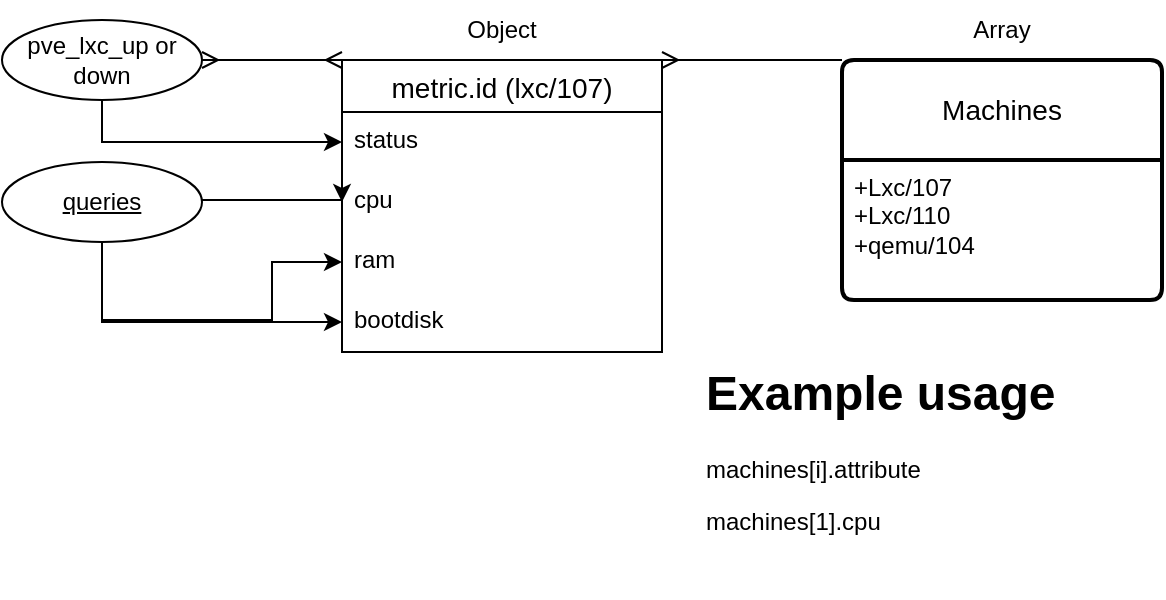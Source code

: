 <mxfile version="26.0.15">
  <diagram id="C5RBs43oDa-KdzZeNtuy" name="Page-1">
    <mxGraphModel dx="952" dy="451" grid="1" gridSize="10" guides="1" tooltips="1" connect="1" arrows="1" fold="1" page="1" pageScale="1" pageWidth="827" pageHeight="1169" math="0" shadow="0">
      <root>
        <mxCell id="WIyWlLk6GJQsqaUBKTNV-0" />
        <mxCell id="WIyWlLk6GJQsqaUBKTNV-1" parent="WIyWlLk6GJQsqaUBKTNV-0" />
        <mxCell id="bnv-jf4RFWucebDONJIt-28" style="edgeStyle=orthogonalEdgeStyle;rounded=0;orthogonalLoop=1;jettySize=auto;html=1;entryX=0;entryY=0.5;entryDx=0;entryDy=0;" edge="1" parent="WIyWlLk6GJQsqaUBKTNV-1" source="bnv-jf4RFWucebDONJIt-11" target="bnv-jf4RFWucebDONJIt-16">
          <mxGeometry relative="1" as="geometry" />
        </mxCell>
        <mxCell id="bnv-jf4RFWucebDONJIt-11" value="pve_lxc_up or down" style="ellipse;whiteSpace=wrap;html=1;align=center;" vertex="1" parent="WIyWlLk6GJQsqaUBKTNV-1">
          <mxGeometry x="20" y="150" width="100" height="40" as="geometry" />
        </mxCell>
        <mxCell id="bnv-jf4RFWucebDONJIt-15" value="metric.id (lxc/107)" style="swimlane;fontStyle=0;childLayout=stackLayout;horizontal=1;startSize=26;horizontalStack=0;resizeParent=1;resizeParentMax=0;resizeLast=0;collapsible=1;marginBottom=0;align=center;fontSize=14;" vertex="1" parent="WIyWlLk6GJQsqaUBKTNV-1">
          <mxGeometry x="190" y="170" width="160" height="146" as="geometry">
            <mxRectangle x="190" y="170" width="150" height="30" as="alternateBounds" />
          </mxGeometry>
        </mxCell>
        <mxCell id="bnv-jf4RFWucebDONJIt-16" value="status" style="text;strokeColor=none;fillColor=none;spacingLeft=4;spacingRight=4;overflow=hidden;rotatable=0;points=[[0,0.5],[1,0.5]];portConstraint=eastwest;fontSize=12;whiteSpace=wrap;html=1;" vertex="1" parent="bnv-jf4RFWucebDONJIt-15">
          <mxGeometry y="26" width="160" height="30" as="geometry" />
        </mxCell>
        <mxCell id="bnv-jf4RFWucebDONJIt-17" value="cpu" style="text;strokeColor=none;fillColor=none;spacingLeft=4;spacingRight=4;overflow=hidden;rotatable=0;points=[[0,0.5],[1,0.5]];portConstraint=eastwest;fontSize=12;whiteSpace=wrap;html=1;" vertex="1" parent="bnv-jf4RFWucebDONJIt-15">
          <mxGeometry y="56" width="160" height="30" as="geometry" />
        </mxCell>
        <mxCell id="bnv-jf4RFWucebDONJIt-18" value="ram" style="text;strokeColor=none;fillColor=none;spacingLeft=4;spacingRight=4;overflow=hidden;rotatable=0;points=[[0,0.5],[1,0.5]];portConstraint=eastwest;fontSize=12;whiteSpace=wrap;html=1;" vertex="1" parent="bnv-jf4RFWucebDONJIt-15">
          <mxGeometry y="86" width="160" height="30" as="geometry" />
        </mxCell>
        <mxCell id="bnv-jf4RFWucebDONJIt-19" value="bootdisk" style="text;strokeColor=none;fillColor=none;spacingLeft=4;spacingRight=4;overflow=hidden;rotatable=0;points=[[0,0.5],[1,0.5]];portConstraint=eastwest;fontSize=12;whiteSpace=wrap;html=1;" vertex="1" parent="bnv-jf4RFWucebDONJIt-15">
          <mxGeometry y="116" width="160" height="30" as="geometry" />
        </mxCell>
        <mxCell id="bnv-jf4RFWucebDONJIt-22" value="" style="edgeStyle=entityRelationEdgeStyle;fontSize=12;html=1;endArrow=ERmany;startArrow=ERmany;rounded=0;entryX=0;entryY=0;entryDx=0;entryDy=0;exitX=1;exitY=0.5;exitDx=0;exitDy=0;" edge="1" parent="WIyWlLk6GJQsqaUBKTNV-1" source="bnv-jf4RFWucebDONJIt-11" target="bnv-jf4RFWucebDONJIt-15">
          <mxGeometry width="100" height="100" relative="1" as="geometry">
            <mxPoint x="40" y="306" as="sourcePoint" />
            <mxPoint x="140" y="206" as="targetPoint" />
          </mxGeometry>
        </mxCell>
        <mxCell id="bnv-jf4RFWucebDONJIt-29" style="edgeStyle=orthogonalEdgeStyle;rounded=0;orthogonalLoop=1;jettySize=auto;html=1;entryX=0;entryY=0.5;entryDx=0;entryDy=0;" edge="1" parent="WIyWlLk6GJQsqaUBKTNV-1" source="bnv-jf4RFWucebDONJIt-24" target="bnv-jf4RFWucebDONJIt-17">
          <mxGeometry relative="1" as="geometry">
            <Array as="points">
              <mxPoint x="190" y="240" />
            </Array>
          </mxGeometry>
        </mxCell>
        <mxCell id="bnv-jf4RFWucebDONJIt-30" style="edgeStyle=orthogonalEdgeStyle;rounded=0;orthogonalLoop=1;jettySize=auto;html=1;entryX=0;entryY=0.5;entryDx=0;entryDy=0;" edge="1" parent="WIyWlLk6GJQsqaUBKTNV-1" source="bnv-jf4RFWucebDONJIt-24" target="bnv-jf4RFWucebDONJIt-18">
          <mxGeometry relative="1" as="geometry">
            <Array as="points">
              <mxPoint x="70" y="300" />
              <mxPoint x="155" y="300" />
              <mxPoint x="155" y="271" />
            </Array>
          </mxGeometry>
        </mxCell>
        <mxCell id="bnv-jf4RFWucebDONJIt-31" style="edgeStyle=orthogonalEdgeStyle;rounded=0;orthogonalLoop=1;jettySize=auto;html=1;entryX=0;entryY=0.5;entryDx=0;entryDy=0;" edge="1" parent="WIyWlLk6GJQsqaUBKTNV-1" source="bnv-jf4RFWucebDONJIt-24" target="bnv-jf4RFWucebDONJIt-19">
          <mxGeometry relative="1" as="geometry">
            <Array as="points">
              <mxPoint x="70" y="301" />
            </Array>
          </mxGeometry>
        </mxCell>
        <mxCell id="bnv-jf4RFWucebDONJIt-24" value="queries" style="ellipse;whiteSpace=wrap;html=1;align=center;fontStyle=4;" vertex="1" parent="WIyWlLk6GJQsqaUBKTNV-1">
          <mxGeometry x="20" y="221" width="100" height="40" as="geometry" />
        </mxCell>
        <mxCell id="bnv-jf4RFWucebDONJIt-32" value="Machines" style="swimlane;childLayout=stackLayout;horizontal=1;startSize=50;horizontalStack=0;rounded=1;fontSize=14;fontStyle=0;strokeWidth=2;resizeParent=0;resizeLast=1;shadow=0;dashed=0;align=center;arcSize=4;whiteSpace=wrap;html=1;" vertex="1" parent="WIyWlLk6GJQsqaUBKTNV-1">
          <mxGeometry x="440" y="170" width="160" height="120" as="geometry" />
        </mxCell>
        <mxCell id="bnv-jf4RFWucebDONJIt-33" value="+Lxc/107&lt;br&gt;+Lxc/110&lt;br&gt;+qemu/104" style="align=left;strokeColor=none;fillColor=none;spacingLeft=4;spacingRight=4;fontSize=12;verticalAlign=top;resizable=0;rotatable=0;part=1;html=1;whiteSpace=wrap;" vertex="1" parent="bnv-jf4RFWucebDONJIt-32">
          <mxGeometry y="50" width="160" height="70" as="geometry" />
        </mxCell>
        <mxCell id="bnv-jf4RFWucebDONJIt-35" value="" style="edgeStyle=entityRelationEdgeStyle;fontSize=12;html=1;endArrow=ERmany;rounded=0;entryX=1;entryY=0;entryDx=0;entryDy=0;exitX=0;exitY=0;exitDx=0;exitDy=0;" edge="1" parent="WIyWlLk6GJQsqaUBKTNV-1" source="bnv-jf4RFWucebDONJIt-32" target="bnv-jf4RFWucebDONJIt-15">
          <mxGeometry width="100" height="100" relative="1" as="geometry">
            <mxPoint x="310" y="416" as="sourcePoint" />
            <mxPoint x="410" y="316" as="targetPoint" />
          </mxGeometry>
        </mxCell>
        <mxCell id="bnv-jf4RFWucebDONJIt-36" value="&lt;h1 style=&quot;margin-top: 0px;&quot;&gt;Example usage&lt;/h1&gt;&lt;p&gt;machines[i].attribute&lt;/p&gt;&lt;p&gt;machines[1].cpu&lt;/p&gt;" style="text;html=1;whiteSpace=wrap;overflow=hidden;rounded=0;" vertex="1" parent="WIyWlLk6GJQsqaUBKTNV-1">
          <mxGeometry x="370" y="316" width="180" height="120" as="geometry" />
        </mxCell>
        <mxCell id="bnv-jf4RFWucebDONJIt-42" value="Object" style="text;html=1;align=center;verticalAlign=middle;whiteSpace=wrap;rounded=0;" vertex="1" parent="WIyWlLk6GJQsqaUBKTNV-1">
          <mxGeometry x="240" y="140" width="60" height="30" as="geometry" />
        </mxCell>
        <mxCell id="bnv-jf4RFWucebDONJIt-43" value="Array" style="text;html=1;align=center;verticalAlign=middle;whiteSpace=wrap;rounded=0;" vertex="1" parent="WIyWlLk6GJQsqaUBKTNV-1">
          <mxGeometry x="490" y="140" width="60" height="30" as="geometry" />
        </mxCell>
      </root>
    </mxGraphModel>
  </diagram>
</mxfile>
